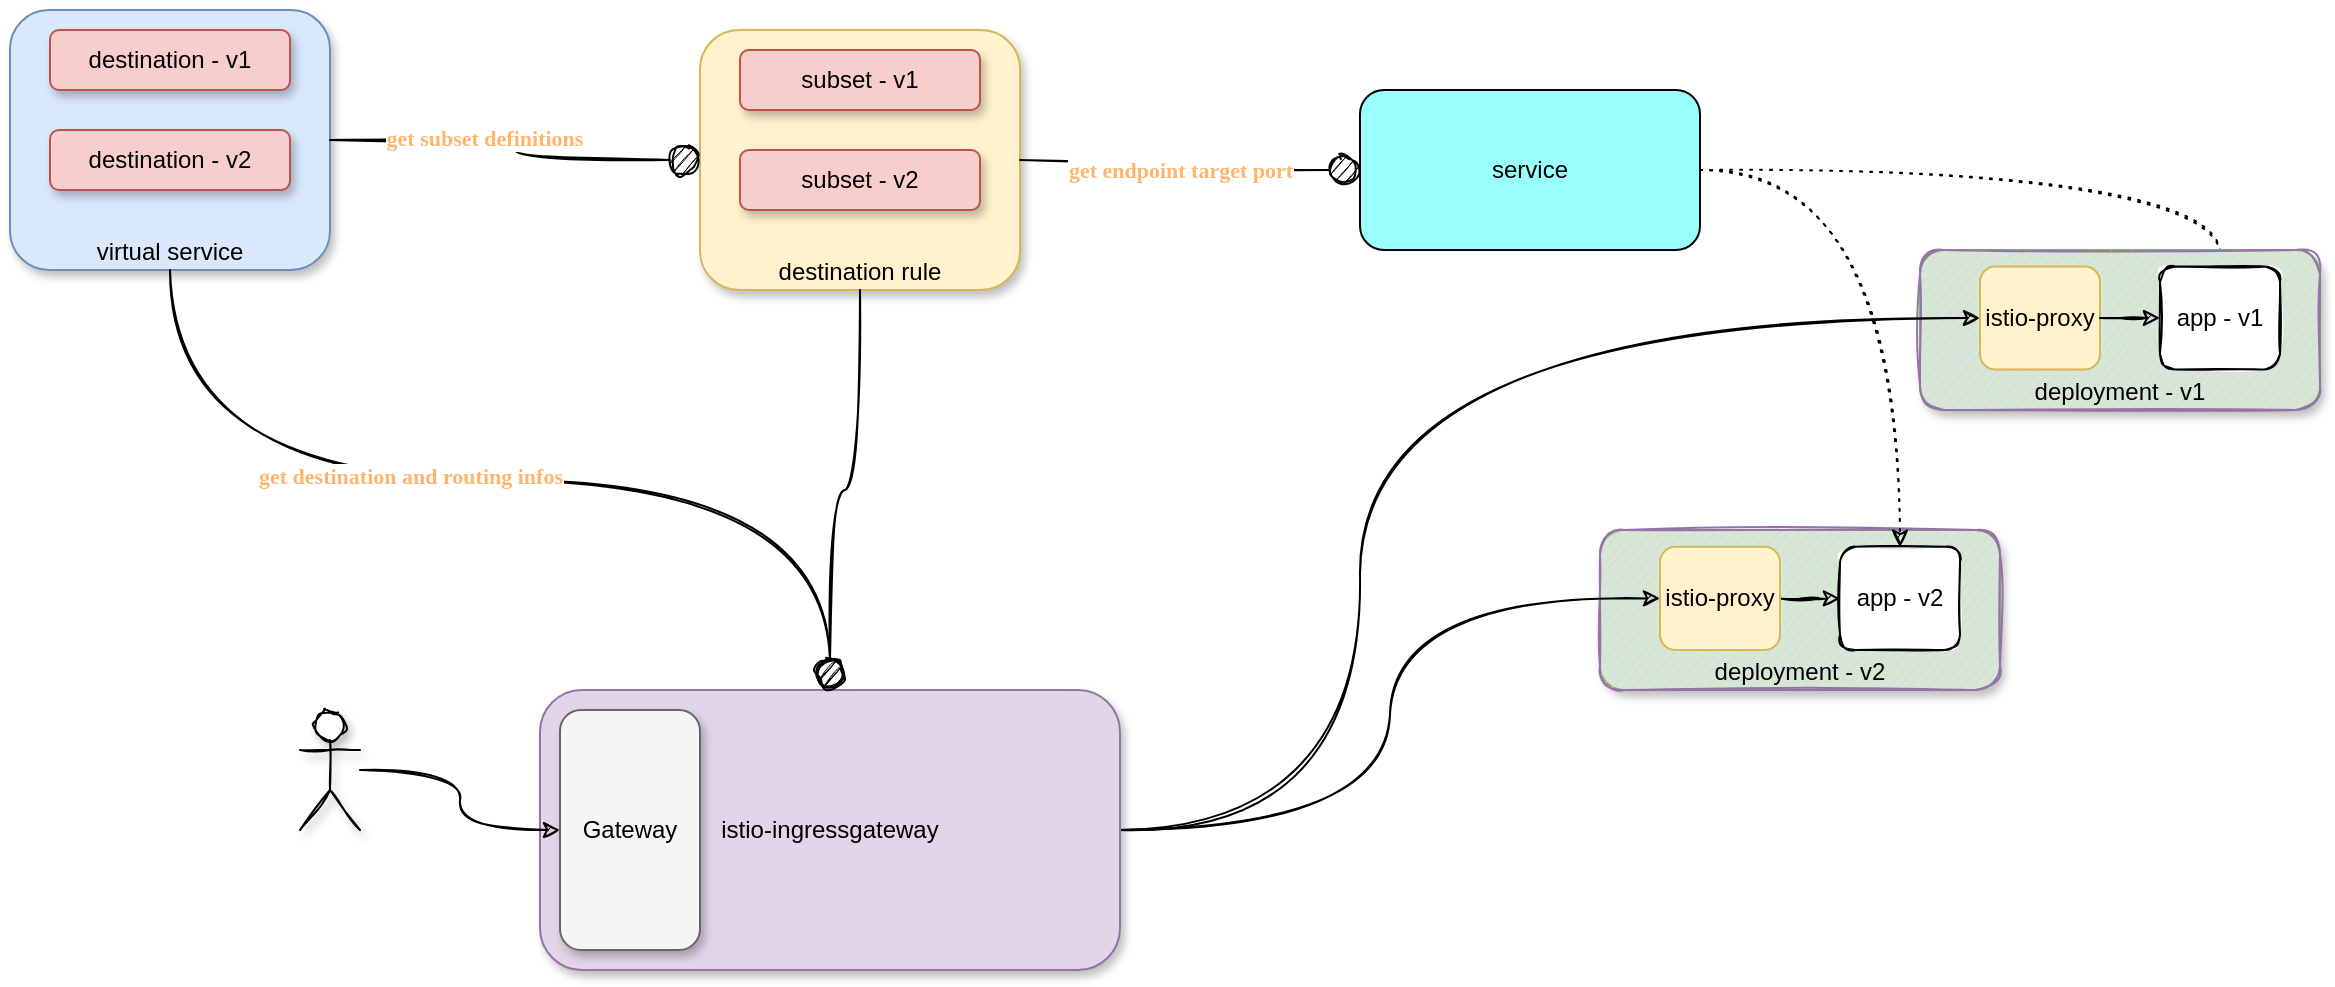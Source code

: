 <mxfile version="15.8.8" type="github">
  <diagram id="wHr3zOZXPvYu7eVbvhkD" name="Page-1">
    <mxGraphModel dx="2148" dy="865" grid="1" gridSize="10" guides="1" tooltips="1" connect="1" arrows="1" fold="1" page="1" pageScale="1" pageWidth="850" pageHeight="1100" math="0" shadow="0">
      <root>
        <mxCell id="0" />
        <mxCell id="1" parent="0" />
        <mxCell id="85nFWa7fg39Ygve8T5qm-13" value="" style="group;sketch=0;rounded=1;fillColor=#d5e8d4;strokeColor=#82b366;shadow=1;" parent="1" vertex="1" connectable="0">
          <mxGeometry x="290" y="410" width="200" height="80" as="geometry" />
        </mxCell>
        <mxCell id="85nFWa7fg39Ygve8T5qm-14" value="deployment - v2" style="rounded=1;whiteSpace=wrap;html=1;verticalAlign=bottom;sketch=1;fillColor=#e1d5e7;strokeColor=#9673a6;" parent="85nFWa7fg39Ygve8T5qm-13" vertex="1">
          <mxGeometry width="200" height="80" as="geometry" />
        </mxCell>
        <mxCell id="85nFWa7fg39Ygve8T5qm-15" value="" style="edgeStyle=orthogonalEdgeStyle;rounded=0;orthogonalLoop=1;jettySize=auto;html=1;sketch=1;" parent="85nFWa7fg39Ygve8T5qm-13" source="85nFWa7fg39Ygve8T5qm-16" target="85nFWa7fg39Ygve8T5qm-17" edge="1">
          <mxGeometry relative="1" as="geometry" />
        </mxCell>
        <mxCell id="85nFWa7fg39Ygve8T5qm-16" value="istio-proxy" style="rounded=1;whiteSpace=wrap;html=1;sketch=0;fillColor=#fff2cc;strokeColor=#d6b656;" parent="85nFWa7fg39Ygve8T5qm-13" vertex="1">
          <mxGeometry x="30" y="8.42" width="60" height="51.58" as="geometry" />
        </mxCell>
        <mxCell id="85nFWa7fg39Ygve8T5qm-17" value="app - v2" style="rounded=1;whiteSpace=wrap;html=1;sketch=1;" parent="85nFWa7fg39Ygve8T5qm-13" vertex="1">
          <mxGeometry x="120" y="8.42" width="60" height="51.58" as="geometry" />
        </mxCell>
        <mxCell id="85nFWa7fg39Ygve8T5qm-45" style="edgeStyle=orthogonalEdgeStyle;curved=1;sketch=1;orthogonalLoop=1;jettySize=auto;html=1;exitX=1;exitY=0.5;exitDx=0;exitDy=0;fontColor=#FFB570;endArrow=classic;endFill=1;strokeColor=#000000;dashed=1;dashPattern=1 4;" parent="1" source="85nFWa7fg39Ygve8T5qm-18" target="85nFWa7fg39Ygve8T5qm-17" edge="1">
          <mxGeometry relative="1" as="geometry" />
        </mxCell>
        <mxCell id="85nFWa7fg39Ygve8T5qm-46" style="edgeStyle=orthogonalEdgeStyle;curved=1;sketch=1;orthogonalLoop=1;jettySize=auto;html=1;exitX=1;exitY=0.5;exitDx=0;exitDy=0;entryX=0.5;entryY=0;entryDx=0;entryDy=0;fontColor=#FFB570;endArrow=classic;endFill=1;strokeColor=#000000;dashed=1;dashPattern=1 4;" parent="1" source="85nFWa7fg39Ygve8T5qm-18" target="85nFWa7fg39Ygve8T5qm-3" edge="1">
          <mxGeometry relative="1" as="geometry" />
        </mxCell>
        <mxCell id="85nFWa7fg39Ygve8T5qm-18" value="service" style="rounded=1;whiteSpace=wrap;html=1;verticalAlign=middle;sketch=0;fillColor=#99FFFC;" parent="1" vertex="1">
          <mxGeometry x="170" y="190" width="170" height="80" as="geometry" />
        </mxCell>
        <mxCell id="85nFWa7fg39Ygve8T5qm-22" value="" style="group;fillColor=#d5e8d4;strokeColor=#82b366;sketch=0;shadow=1;rounded=1;" parent="1" vertex="1" connectable="0">
          <mxGeometry x="450" y="270" width="200" height="80" as="geometry" />
        </mxCell>
        <mxCell id="85nFWa7fg39Ygve8T5qm-7" value="deployment - v1" style="group;fillColor=#e1d5e7;strokeColor=#9673a6;sketch=1;rounded=1;container=0;verticalAlign=bottom;" parent="85nFWa7fg39Ygve8T5qm-22" vertex="1" connectable="0">
          <mxGeometry width="200" height="80" as="geometry" />
        </mxCell>
        <mxCell id="85nFWa7fg39Ygve8T5qm-2" value="istio-proxy" style="rounded=1;whiteSpace=wrap;html=1;sketch=0;fillColor=#fff2cc;strokeColor=#d6b656;" parent="85nFWa7fg39Ygve8T5qm-22" vertex="1">
          <mxGeometry x="30" y="8.21" width="60" height="51.58" as="geometry" />
        </mxCell>
        <mxCell id="85nFWa7fg39Ygve8T5qm-3" value="app - v1" style="rounded=1;whiteSpace=wrap;html=1;sketch=1;" parent="85nFWa7fg39Ygve8T5qm-22" vertex="1">
          <mxGeometry x="120" y="8.21" width="60" height="51.58" as="geometry" />
        </mxCell>
        <mxCell id="85nFWa7fg39Ygve8T5qm-12" value="" style="edgeStyle=orthogonalEdgeStyle;rounded=0;orthogonalLoop=1;jettySize=auto;html=1;sketch=1;" parent="85nFWa7fg39Ygve8T5qm-22" source="85nFWa7fg39Ygve8T5qm-2" target="85nFWa7fg39Ygve8T5qm-3" edge="1">
          <mxGeometry x="320" y="270" as="geometry" />
        </mxCell>
        <mxCell id="85nFWa7fg39Ygve8T5qm-26" value="" style="group" parent="1" vertex="1" connectable="0">
          <mxGeometry x="-160" y="160" width="160" height="160" as="geometry" />
        </mxCell>
        <mxCell id="85nFWa7fg39Ygve8T5qm-23" value="&lt;font color=&quot;#000000&quot;&gt;destination rule&lt;/font&gt;" style="rounded=1;whiteSpace=wrap;html=1;shadow=1;sketch=0;fillColor=#fff2cc;verticalAlign=bottom;strokeColor=#d6b656;" parent="85nFWa7fg39Ygve8T5qm-26" vertex="1">
          <mxGeometry width="160" height="130" as="geometry" />
        </mxCell>
        <mxCell id="85nFWa7fg39Ygve8T5qm-24" value="&lt;font color=&quot;#000000&quot;&gt;subset - v1&lt;/font&gt;" style="rounded=1;whiteSpace=wrap;html=1;shadow=1;sketch=0;fillColor=#f8cecc;verticalAlign=middle;strokeColor=#b85450;" parent="85nFWa7fg39Ygve8T5qm-26" vertex="1">
          <mxGeometry x="20" y="10" width="120" height="30" as="geometry" />
        </mxCell>
        <mxCell id="85nFWa7fg39Ygve8T5qm-25" value="&lt;font color=&quot;#000000&quot;&gt;subset - v2&lt;/font&gt;" style="rounded=1;whiteSpace=wrap;html=1;shadow=1;sketch=0;fillColor=#f8cecc;verticalAlign=middle;strokeColor=#b85450;" parent="85nFWa7fg39Ygve8T5qm-26" vertex="1">
          <mxGeometry x="20" y="60" width="120" height="30" as="geometry" />
        </mxCell>
        <mxCell id="85nFWa7fg39Ygve8T5qm-27" value="" style="group" parent="1" vertex="1" connectable="0">
          <mxGeometry x="-505" y="150" width="160" height="160" as="geometry" />
        </mxCell>
        <mxCell id="85nFWa7fg39Ygve8T5qm-28" value="&lt;font color=&quot;#000000&quot;&gt;virtual service&lt;/font&gt;" style="rounded=1;whiteSpace=wrap;html=1;shadow=1;sketch=0;fillColor=#dae8fc;verticalAlign=bottom;strokeColor=#6c8ebf;" parent="85nFWa7fg39Ygve8T5qm-27" vertex="1">
          <mxGeometry width="160" height="130" as="geometry" />
        </mxCell>
        <mxCell id="85nFWa7fg39Ygve8T5qm-29" value="&lt;font color=&quot;#000000&quot;&gt;destination - v1&lt;/font&gt;" style="rounded=1;whiteSpace=wrap;html=1;shadow=1;sketch=0;fillColor=#f8cecc;verticalAlign=middle;strokeColor=#b85450;" parent="85nFWa7fg39Ygve8T5qm-27" vertex="1">
          <mxGeometry x="20" y="10" width="120" height="30" as="geometry" />
        </mxCell>
        <mxCell id="85nFWa7fg39Ygve8T5qm-30" value="&lt;font color=&quot;#000000&quot;&gt;destination - v2&lt;/font&gt;" style="rounded=1;whiteSpace=wrap;html=1;shadow=1;sketch=0;fillColor=#f8cecc;verticalAlign=middle;strokeColor=#b85450;" parent="85nFWa7fg39Ygve8T5qm-27" vertex="1">
          <mxGeometry x="20" y="60" width="120" height="30" as="geometry" />
        </mxCell>
        <mxCell id="85nFWa7fg39Ygve8T5qm-47" style="edgeStyle=orthogonalEdgeStyle;curved=1;sketch=1;orthogonalLoop=1;jettySize=auto;html=1;exitX=1;exitY=0.5;exitDx=0;exitDy=0;entryX=0;entryY=0.5;entryDx=0;entryDy=0;fontColor=#FFB570;endArrow=classic;endFill=1;strokeColor=#000000;" parent="1" source="85nFWa7fg39Ygve8T5qm-39" target="85nFWa7fg39Ygve8T5qm-16" edge="1">
          <mxGeometry relative="1" as="geometry" />
        </mxCell>
        <mxCell id="85nFWa7fg39Ygve8T5qm-48" style="edgeStyle=orthogonalEdgeStyle;curved=1;sketch=1;orthogonalLoop=1;jettySize=auto;html=1;exitX=1;exitY=0.5;exitDx=0;exitDy=0;entryX=0;entryY=0.5;entryDx=0;entryDy=0;fontColor=#FFB570;endArrow=classic;endFill=1;strokeColor=#000000;" parent="1" source="85nFWa7fg39Ygve8T5qm-39" target="85nFWa7fg39Ygve8T5qm-2" edge="1">
          <mxGeometry relative="1" as="geometry">
            <Array as="points">
              <mxPoint x="170" y="560" />
              <mxPoint x="170" y="304" />
            </Array>
          </mxGeometry>
        </mxCell>
        <mxCell id="85nFWa7fg39Ygve8T5qm-39" value="&lt;font color=&quot;#000000&quot;&gt;istio-ingressgateway&lt;/font&gt;" style="rounded=1;whiteSpace=wrap;html=1;shadow=1;sketch=0;fillColor=#e1d5e7;verticalAlign=middle;strokeColor=#9673a6;" parent="1" vertex="1">
          <mxGeometry x="-240" y="490" width="290" height="140" as="geometry" />
        </mxCell>
        <mxCell id="85nFWa7fg39Ygve8T5qm-40" style="edgeStyle=orthogonalEdgeStyle;curved=1;sketch=1;orthogonalLoop=1;jettySize=auto;html=1;exitX=0.5;exitY=1;exitDx=0;exitDy=0;entryX=0.5;entryY=0;entryDx=0;entryDy=0;fontColor=#FFB570;strokeColor=#000000;endArrow=circle;endFill=1;" parent="1" source="85nFWa7fg39Ygve8T5qm-28" target="85nFWa7fg39Ygve8T5qm-39" edge="1">
          <mxGeometry relative="1" as="geometry" />
        </mxCell>
        <mxCell id="85nFWa7fg39Ygve8T5qm-57" value="get destination and routing infos" style="edgeLabel;html=1;align=center;verticalAlign=middle;resizable=0;points=[];fontColor=#FFB570;fontStyle=1;fontFamily=Comic Sans MS;" parent="85nFWa7fg39Ygve8T5qm-40" vertex="1" connectable="0">
          <mxGeometry x="-0.167" y="2" relative="1" as="geometry">
            <mxPoint as="offset" />
          </mxGeometry>
        </mxCell>
        <mxCell id="85nFWa7fg39Ygve8T5qm-41" style="edgeStyle=orthogonalEdgeStyle;curved=1;sketch=1;orthogonalLoop=1;jettySize=auto;html=1;exitX=0.5;exitY=1;exitDx=0;exitDy=0;entryX=0.5;entryY=0;entryDx=0;entryDy=0;fontColor=#FFB570;endArrow=circle;endFill=1;strokeColor=#000000;" parent="1" source="85nFWa7fg39Ygve8T5qm-23" target="85nFWa7fg39Ygve8T5qm-39" edge="1">
          <mxGeometry relative="1" as="geometry" />
        </mxCell>
        <mxCell id="85nFWa7fg39Ygve8T5qm-43" style="edgeStyle=orthogonalEdgeStyle;curved=1;sketch=1;orthogonalLoop=1;jettySize=auto;html=1;exitX=1;exitY=0.5;exitDx=0;exitDy=0;fontColor=#FFB570;endArrow=circle;endFill=1;strokeColor=#000000;" parent="1" source="85nFWa7fg39Ygve8T5qm-23" target="85nFWa7fg39Ygve8T5qm-18" edge="1">
          <mxGeometry relative="1" as="geometry" />
        </mxCell>
        <mxCell id="85nFWa7fg39Ygve8T5qm-55" value="get endpoint target port" style="edgeLabel;html=1;align=center;verticalAlign=middle;resizable=0;points=[];fontColor=#FFB570;fontStyle=1;fontFamily=Comic Sans MS;" parent="85nFWa7fg39Ygve8T5qm-43" vertex="1" connectable="0">
          <mxGeometry x="-0.28" y="-2" relative="1" as="geometry">
            <mxPoint x="17" y="3" as="offset" />
          </mxGeometry>
        </mxCell>
        <mxCell id="85nFWa7fg39Ygve8T5qm-44" style="edgeStyle=orthogonalEdgeStyle;curved=1;sketch=1;orthogonalLoop=1;jettySize=auto;html=1;exitX=1;exitY=0.5;exitDx=0;exitDy=0;fontColor=#FFB570;endArrow=circle;endFill=1;strokeColor=#000000;" parent="1" source="85nFWa7fg39Ygve8T5qm-28" target="85nFWa7fg39Ygve8T5qm-23" edge="1">
          <mxGeometry relative="1" as="geometry" />
        </mxCell>
        <mxCell id="85nFWa7fg39Ygve8T5qm-56" value="get subset definitions" style="edgeLabel;html=1;align=center;verticalAlign=middle;resizable=0;points=[];fontColor=#FFB570;fontFamily=Comic Sans MS;fontStyle=1" parent="85nFWa7fg39Ygve8T5qm-44" vertex="1" connectable="0">
          <mxGeometry x="-0.21" y="1" relative="1" as="geometry">
            <mxPoint as="offset" />
          </mxGeometry>
        </mxCell>
        <mxCell id="85nFWa7fg39Ygve8T5qm-50" style="edgeStyle=orthogonalEdgeStyle;curved=1;sketch=1;orthogonalLoop=1;jettySize=auto;html=1;entryX=0;entryY=0.5;entryDx=0;entryDy=0;fontColor=#FFB570;endArrow=classic;endFill=1;strokeColor=#000000;" parent="1" source="85nFWa7fg39Ygve8T5qm-49" target="85nFWa7fg39Ygve8T5qm-53" edge="1">
          <mxGeometry relative="1" as="geometry" />
        </mxCell>
        <mxCell id="85nFWa7fg39Ygve8T5qm-49" value="" style="shape=umlActor;verticalLabelPosition=bottom;verticalAlign=top;html=1;outlineConnect=0;rounded=1;shadow=1;sketch=1;fontColor=#FFB570;fillColor=#ffffff;gradientColor=none;" parent="1" vertex="1">
          <mxGeometry x="-360" y="500" width="30" height="60" as="geometry" />
        </mxCell>
        <mxCell id="85nFWa7fg39Ygve8T5qm-53" value="&lt;font color=&quot;#000000&quot;&gt;Gateway&lt;/font&gt;" style="rounded=1;whiteSpace=wrap;html=1;shadow=1;sketch=0;fontColor=#333333;fillColor=#f5f5f5;verticalAlign=middle;strokeColor=#666666;" parent="1" vertex="1">
          <mxGeometry x="-230" y="500" width="70" height="120" as="geometry" />
        </mxCell>
      </root>
    </mxGraphModel>
  </diagram>
</mxfile>

